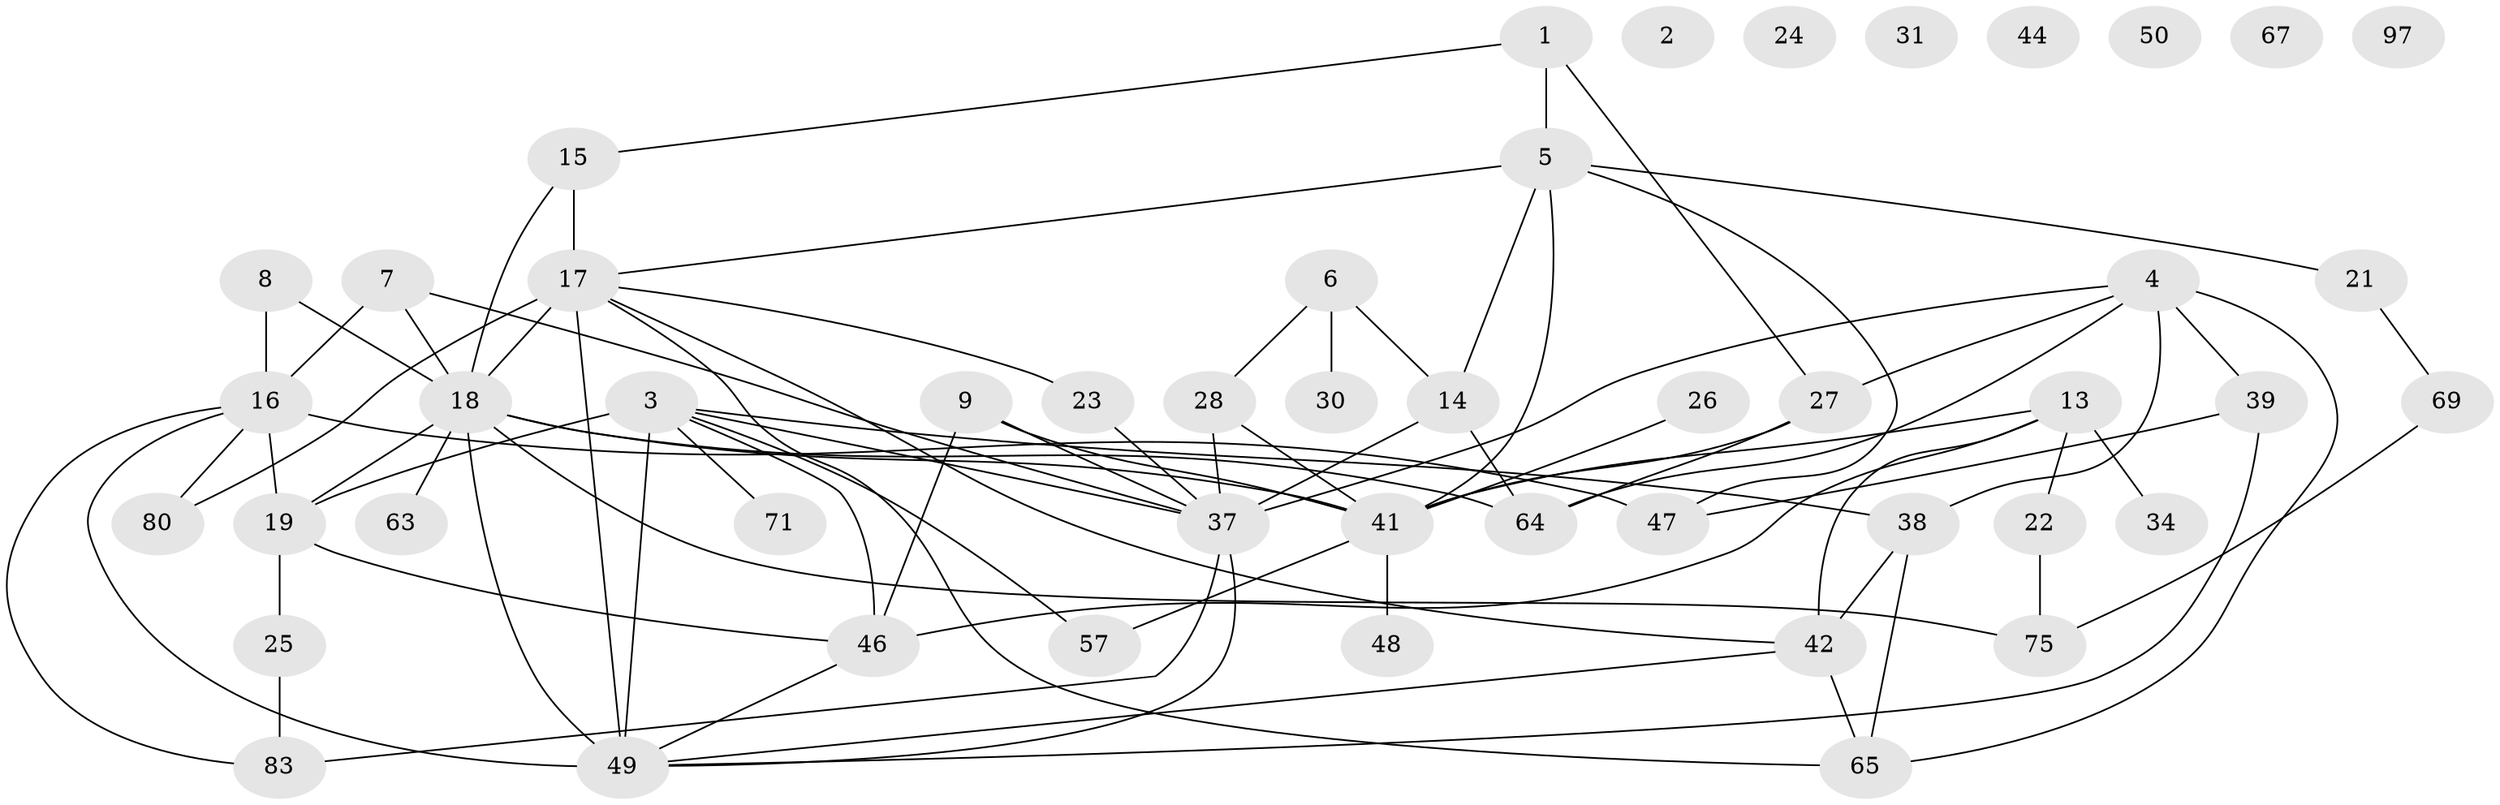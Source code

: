 // original degree distribution, {3: 0.19387755102040816, 1: 0.16326530612244897, 4: 0.16326530612244897, 2: 0.2755102040816326, 5: 0.061224489795918366, 0: 0.061224489795918366, 6: 0.05102040816326531, 8: 0.02040816326530612, 7: 0.01020408163265306}
// Generated by graph-tools (version 1.1) at 2025/13/03/09/25 04:13:11]
// undirected, 49 vertices, 81 edges
graph export_dot {
graph [start="1"]
  node [color=gray90,style=filled];
  1;
  2 [super="+10"];
  3 [super="+76+11"];
  4 [super="+56"];
  5 [super="+85+43"];
  6 [super="+40+53"];
  7 [super="+29"];
  8;
  9 [super="+12"];
  13 [super="+55"];
  14 [super="+36+52"];
  15;
  16 [super="+32"];
  17 [super="+58"];
  18 [super="+20+81"];
  19 [super="+33+95"];
  21;
  22 [super="+51"];
  23;
  24;
  25;
  26;
  27 [super="+74"];
  28;
  30 [super="+73"];
  31;
  34;
  37 [super="+61+78+54"];
  38 [super="+59"];
  39;
  41 [super="+66"];
  42 [super="+79"];
  44;
  46 [super="+98"];
  47 [super="+96"];
  48;
  49 [super="+84+70+60"];
  50;
  57;
  63;
  64 [super="+90"];
  65;
  67;
  69;
  71 [super="+94"];
  75;
  80;
  83 [super="+89"];
  97;
  1 -- 15;
  1 -- 27;
  1 -- 5;
  3 -- 46;
  3 -- 71 [weight=2];
  3 -- 19;
  3 -- 37;
  3 -- 49;
  3 -- 38;
  3 -- 57;
  4 -- 64;
  4 -- 65;
  4 -- 37;
  4 -- 38;
  4 -- 39;
  4 -- 27;
  5 -- 21;
  5 -- 47;
  5 -- 17;
  5 -- 41;
  5 -- 14;
  6 -- 28;
  6 -- 14;
  6 -- 30;
  7 -- 18;
  7 -- 16;
  7 -- 37;
  8 -- 16 [weight=2];
  8 -- 18;
  9 -- 37;
  9 -- 46;
  9 -- 41;
  13 -- 34;
  13 -- 42;
  13 -- 46;
  13 -- 22;
  13 -- 41;
  14 -- 64;
  14 -- 37;
  15 -- 17 [weight=2];
  15 -- 18 [weight=2];
  16 -- 47;
  16 -- 80;
  16 -- 49;
  16 -- 19;
  16 -- 83;
  17 -- 49 [weight=2];
  17 -- 80;
  17 -- 65;
  17 -- 23;
  17 -- 42;
  17 -- 18 [weight=2];
  18 -- 63;
  18 -- 64;
  18 -- 41;
  18 -- 75;
  18 -- 49 [weight=2];
  18 -- 19;
  19 -- 25;
  19 -- 46;
  21 -- 69;
  22 -- 75;
  23 -- 37;
  25 -- 83;
  26 -- 41;
  27 -- 64;
  27 -- 41;
  28 -- 37;
  28 -- 41;
  37 -- 83;
  37 -- 49;
  38 -- 65;
  38 -- 42;
  39 -- 47;
  39 -- 49;
  41 -- 48;
  41 -- 57;
  42 -- 65;
  42 -- 49;
  46 -- 49;
  69 -- 75;
}

